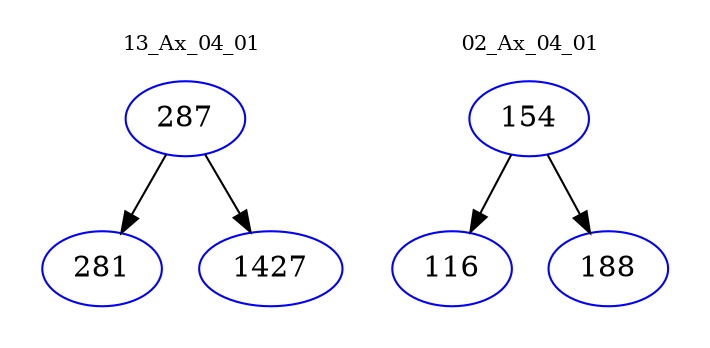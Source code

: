 digraph{
subgraph cluster_0 {
color = white
label = "13_Ax_04_01";
fontsize=10;
T0_287 [label="287", color="blue"]
T0_287 -> T0_281 [color="black"]
T0_281 [label="281", color="blue"]
T0_287 -> T0_1427 [color="black"]
T0_1427 [label="1427", color="blue"]
}
subgraph cluster_1 {
color = white
label = "02_Ax_04_01";
fontsize=10;
T1_154 [label="154", color="blue"]
T1_154 -> T1_116 [color="black"]
T1_116 [label="116", color="blue"]
T1_154 -> T1_188 [color="black"]
T1_188 [label="188", color="blue"]
}
}
